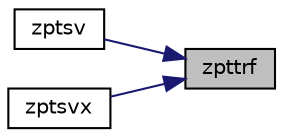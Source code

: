 digraph "zpttrf"
{
 // LATEX_PDF_SIZE
  edge [fontname="Helvetica",fontsize="10",labelfontname="Helvetica",labelfontsize="10"];
  node [fontname="Helvetica",fontsize="10",shape=record];
  rankdir="RL";
  Node1 [label="zpttrf",height=0.2,width=0.4,color="black", fillcolor="grey75", style="filled", fontcolor="black",tooltip="ZPTTRF"];
  Node1 -> Node2 [dir="back",color="midnightblue",fontsize="10",style="solid",fontname="Helvetica"];
  Node2 [label="zptsv",height=0.2,width=0.4,color="black", fillcolor="white", style="filled",URL="$zptsv_8f.html#a032a35206cb94896480a1fbfdba46809",tooltip="ZPTSV computes the solution to system of linear equations A * X = B for PT matrices"];
  Node1 -> Node3 [dir="back",color="midnightblue",fontsize="10",style="solid",fontname="Helvetica"];
  Node3 [label="zptsvx",height=0.2,width=0.4,color="black", fillcolor="white", style="filled",URL="$zptsvx_8f.html#afa2092d5080ff55f1dccd0eff869d286",tooltip="ZPTSVX computes the solution to system of linear equations A * X = B for PT matrices"];
}
